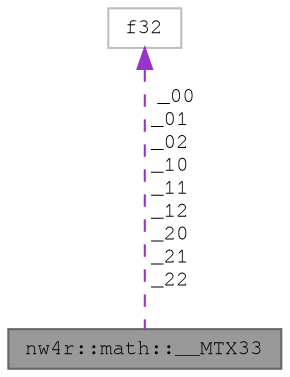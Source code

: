digraph "nw4r::math::__MTX33"
{
 // LATEX_PDF_SIZE
  bgcolor="transparent";
  edge [fontname=FreeMono,fontsize=10,labelfontname=FreeMono,labelfontsize=10];
  node [fontname=FreeMono,fontsize=10,shape=box,height=0.2,width=0.4];
  Node1 [label="nw4r::math::__MTX33",height=0.2,width=0.4,color="gray40", fillcolor="grey60", style="filled", fontcolor="black",tooltip=" "];
  Node2 -> Node1 [dir="back",color="darkorchid3",style="dashed",label=" _00\n_01\n_02\n_10\n_11\n_12\n_20\n_21\n_22" ];
  Node2 [label="f32",height=0.2,width=0.4,color="grey75", fillcolor="white", style="filled",tooltip=" "];
}
